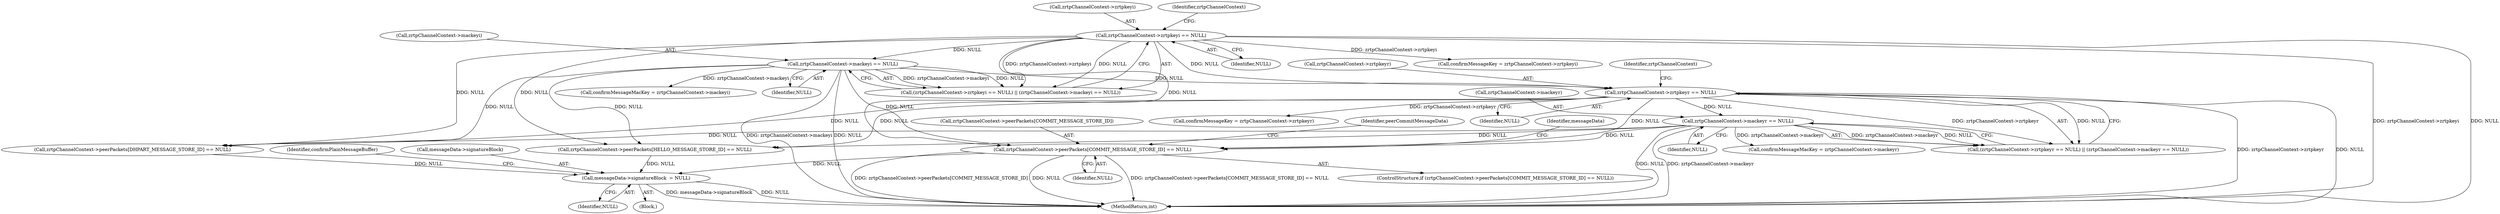 digraph "0_bzrtp_bbb1e6e2f467ee4bd7b9a8c800e4f07343d7d99b@pointer" {
"1001490" [label="(Call,zrtpChannelContext->peerPackets[COMMIT_MESSAGE_STORE_ID] == NULL)"];
"1001317" [label="(Call,zrtpChannelContext->zrtpkeyi == NULL)"];
"1001354" [label="(Call,zrtpChannelContext->mackeyr == NULL)"];
"1001349" [label="(Call,zrtpChannelContext->zrtpkeyr == NULL)"];
"1001322" [label="(Call,zrtpChannelContext->mackeyi == NULL)"];
"1001897" [label="(Call,messageData->signatureBlock  = NULL)"];
"1001323" [label="(Call,zrtpChannelContext->mackeyi)"];
"1001354" [label="(Call,zrtpChannelContext->mackeyr == NULL)"];
"1001318" [label="(Call,zrtpChannelContext->zrtpkeyi)"];
"1001349" [label="(Call,zrtpChannelContext->zrtpkeyr == NULL)"];
"1001490" [label="(Call,zrtpChannelContext->peerPackets[COMMIT_MESSAGE_STORE_ID] == NULL)"];
"1001324" [label="(Identifier,zrtpChannelContext)"];
"1001898" [label="(Call,messageData->signatureBlock)"];
"1001896" [label="(Block,)"];
"1001316" [label="(Call,(zrtpChannelContext->zrtpkeyi == NULL) || (zrtpChannelContext->mackeyi == NULL))"];
"1001362" [label="(Call,confirmMessageKey = zrtpChannelContext->zrtpkeyr)"];
"1001499" [label="(Identifier,messageData)"];
"1001322" [label="(Call,zrtpChannelContext->mackeyi == NULL)"];
"1001353" [label="(Identifier,NULL)"];
"1001897" [label="(Call,messageData->signatureBlock  = NULL)"];
"1001491" [label="(Call,zrtpChannelContext->peerPackets[COMMIT_MESSAGE_STORE_ID])"];
"1001321" [label="(Identifier,NULL)"];
"1001335" [label="(Call,confirmMessageMacKey = zrtpChannelContext->mackeyi)"];
"1001901" [label="(Identifier,NULL)"];
"1001503" [label="(Identifier,peerCommitMessageData)"];
"1001496" [label="(Identifier,NULL)"];
"1001348" [label="(Call,(zrtpChannelContext->zrtpkeyr == NULL) || (zrtpChannelContext->mackeyr == NULL))"];
"1001489" [label="(ControlStructure,if (zrtpChannelContext->peerPackets[COMMIT_MESSAGE_STORE_ID] == NULL))"];
"1001317" [label="(Call,zrtpChannelContext->zrtpkeyi == NULL)"];
"1001330" [label="(Call,confirmMessageKey = zrtpChannelContext->zrtpkeyi)"];
"1001367" [label="(Call,confirmMessageMacKey = zrtpChannelContext->mackeyr)"];
"1001355" [label="(Call,zrtpChannelContext->mackeyr)"];
"1001356" [label="(Identifier,zrtpChannelContext)"];
"1001350" [label="(Call,zrtpChannelContext->zrtpkeyr)"];
"1001903" [label="(Identifier,confirmPlainMessageBuffer)"];
"1001576" [label="(Call,zrtpChannelContext->peerPackets[HELLO_MESSAGE_STORE_ID] == NULL)"];
"1001966" [label="(MethodReturn,int)"];
"1001666" [label="(Call,zrtpChannelContext->peerPackets[DHPART_MESSAGE_STORE_ID] == NULL)"];
"1001326" [label="(Identifier,NULL)"];
"1001358" [label="(Identifier,NULL)"];
"1001490" -> "1001489"  [label="AST: "];
"1001490" -> "1001496"  [label="CFG: "];
"1001491" -> "1001490"  [label="AST: "];
"1001496" -> "1001490"  [label="AST: "];
"1001499" -> "1001490"  [label="CFG: "];
"1001503" -> "1001490"  [label="CFG: "];
"1001490" -> "1001966"  [label="DDG: NULL"];
"1001490" -> "1001966"  [label="DDG: zrtpChannelContext->peerPackets[COMMIT_MESSAGE_STORE_ID] == NULL"];
"1001490" -> "1001966"  [label="DDG: zrtpChannelContext->peerPackets[COMMIT_MESSAGE_STORE_ID]"];
"1001317" -> "1001490"  [label="DDG: NULL"];
"1001354" -> "1001490"  [label="DDG: NULL"];
"1001322" -> "1001490"  [label="DDG: NULL"];
"1001349" -> "1001490"  [label="DDG: NULL"];
"1001490" -> "1001897"  [label="DDG: NULL"];
"1001317" -> "1001316"  [label="AST: "];
"1001317" -> "1001321"  [label="CFG: "];
"1001318" -> "1001317"  [label="AST: "];
"1001321" -> "1001317"  [label="AST: "];
"1001324" -> "1001317"  [label="CFG: "];
"1001316" -> "1001317"  [label="CFG: "];
"1001317" -> "1001966"  [label="DDG: zrtpChannelContext->zrtpkeyi"];
"1001317" -> "1001966"  [label="DDG: NULL"];
"1001317" -> "1001316"  [label="DDG: zrtpChannelContext->zrtpkeyi"];
"1001317" -> "1001316"  [label="DDG: NULL"];
"1001317" -> "1001322"  [label="DDG: NULL"];
"1001317" -> "1001330"  [label="DDG: zrtpChannelContext->zrtpkeyi"];
"1001317" -> "1001349"  [label="DDG: NULL"];
"1001317" -> "1001576"  [label="DDG: NULL"];
"1001317" -> "1001666"  [label="DDG: NULL"];
"1001354" -> "1001348"  [label="AST: "];
"1001354" -> "1001358"  [label="CFG: "];
"1001355" -> "1001354"  [label="AST: "];
"1001358" -> "1001354"  [label="AST: "];
"1001348" -> "1001354"  [label="CFG: "];
"1001354" -> "1001966"  [label="DDG: zrtpChannelContext->mackeyr"];
"1001354" -> "1001966"  [label="DDG: NULL"];
"1001354" -> "1001348"  [label="DDG: zrtpChannelContext->mackeyr"];
"1001354" -> "1001348"  [label="DDG: NULL"];
"1001349" -> "1001354"  [label="DDG: NULL"];
"1001354" -> "1001367"  [label="DDG: zrtpChannelContext->mackeyr"];
"1001354" -> "1001576"  [label="DDG: NULL"];
"1001354" -> "1001666"  [label="DDG: NULL"];
"1001349" -> "1001348"  [label="AST: "];
"1001349" -> "1001353"  [label="CFG: "];
"1001350" -> "1001349"  [label="AST: "];
"1001353" -> "1001349"  [label="AST: "];
"1001356" -> "1001349"  [label="CFG: "];
"1001348" -> "1001349"  [label="CFG: "];
"1001349" -> "1001966"  [label="DDG: zrtpChannelContext->zrtpkeyr"];
"1001349" -> "1001966"  [label="DDG: NULL"];
"1001349" -> "1001348"  [label="DDG: zrtpChannelContext->zrtpkeyr"];
"1001349" -> "1001348"  [label="DDG: NULL"];
"1001322" -> "1001349"  [label="DDG: NULL"];
"1001349" -> "1001362"  [label="DDG: zrtpChannelContext->zrtpkeyr"];
"1001349" -> "1001576"  [label="DDG: NULL"];
"1001349" -> "1001666"  [label="DDG: NULL"];
"1001322" -> "1001316"  [label="AST: "];
"1001322" -> "1001326"  [label="CFG: "];
"1001323" -> "1001322"  [label="AST: "];
"1001326" -> "1001322"  [label="AST: "];
"1001316" -> "1001322"  [label="CFG: "];
"1001322" -> "1001966"  [label="DDG: NULL"];
"1001322" -> "1001966"  [label="DDG: zrtpChannelContext->mackeyi"];
"1001322" -> "1001316"  [label="DDG: zrtpChannelContext->mackeyi"];
"1001322" -> "1001316"  [label="DDG: NULL"];
"1001322" -> "1001335"  [label="DDG: zrtpChannelContext->mackeyi"];
"1001322" -> "1001576"  [label="DDG: NULL"];
"1001322" -> "1001666"  [label="DDG: NULL"];
"1001897" -> "1001896"  [label="AST: "];
"1001897" -> "1001901"  [label="CFG: "];
"1001898" -> "1001897"  [label="AST: "];
"1001901" -> "1001897"  [label="AST: "];
"1001903" -> "1001897"  [label="CFG: "];
"1001897" -> "1001966"  [label="DDG: NULL"];
"1001897" -> "1001966"  [label="DDG: messageData->signatureBlock"];
"1001576" -> "1001897"  [label="DDG: NULL"];
"1001666" -> "1001897"  [label="DDG: NULL"];
}
